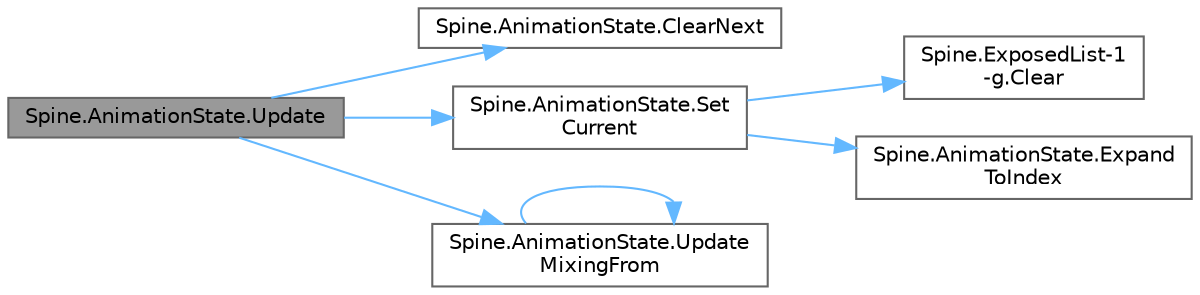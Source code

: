 digraph "Spine.AnimationState.Update"
{
 // LATEX_PDF_SIZE
  bgcolor="transparent";
  edge [fontname=Helvetica,fontsize=10,labelfontname=Helvetica,labelfontsize=10];
  node [fontname=Helvetica,fontsize=10,shape=box,height=0.2,width=0.4];
  rankdir="LR";
  Node1 [id="Node000001",label="Spine.AnimationState.Update",height=0.2,width=0.4,color="gray40", fillcolor="grey60", style="filled", fontcolor="black",tooltip="Increments the track entry TrackEntry.TrackTime, setting queued animations as current if needed."];
  Node1 -> Node2 [id="edge1_Node000001_Node000002",color="steelblue1",style="solid",tooltip=" "];
  Node2 [id="Node000002",label="Spine.AnimationState.ClearNext",height=0.2,width=0.4,color="grey40", fillcolor="white", style="filled",URL="$class_spine_1_1_animation_state.html#a2bb7b5bd4a34d8478a19ca9d1a2c5a08",tooltip="Removes the next entry and all entries after it for the specified entry."];
  Node1 -> Node3 [id="edge2_Node000001_Node000003",color="steelblue1",style="solid",tooltip=" "];
  Node3 [id="Node000003",label="Spine.AnimationState.Set\lCurrent",height=0.2,width=0.4,color="grey40", fillcolor="white", style="filled",URL="$class_spine_1_1_animation_state.html#a812ae3fc777e8e5b5f716777f06b6c61",tooltip="Sets the active TrackEntry for a given track number."];
  Node3 -> Node4 [id="edge3_Node000003_Node000004",color="steelblue1",style="solid",tooltip=" "];
  Node4 [id="Node000004",label="Spine.ExposedList-1\l-g.Clear",height=0.2,width=0.4,color="grey40", fillcolor="white", style="filled",URL="$class_spine_1_1_exposed_list-1-g.html#ab2453ae483ae98e5e68ea616320c8f5b",tooltip=" "];
  Node3 -> Node5 [id="edge4_Node000003_Node000005",color="steelblue1",style="solid",tooltip=" "];
  Node5 [id="Node000005",label="Spine.AnimationState.Expand\lToIndex",height=0.2,width=0.4,color="grey40", fillcolor="white", style="filled",URL="$class_spine_1_1_animation_state.html#a37fafba6bb3ae656f7ad9e7161039b94",tooltip=" "];
  Node1 -> Node6 [id="edge5_Node000001_Node000006",color="steelblue1",style="solid",tooltip=" "];
  Node6 [id="Node000006",label="Spine.AnimationState.Update\lMixingFrom",height=0.2,width=0.4,color="grey40", fillcolor="white", style="filled",URL="$class_spine_1_1_animation_state.html#ab6f49cd98cdf8164710b24eda4bd355d",tooltip="Returns true when all mixing from entries are complete."];
  Node6 -> Node6 [id="edge6_Node000006_Node000006",color="steelblue1",style="solid",tooltip=" "];
}
